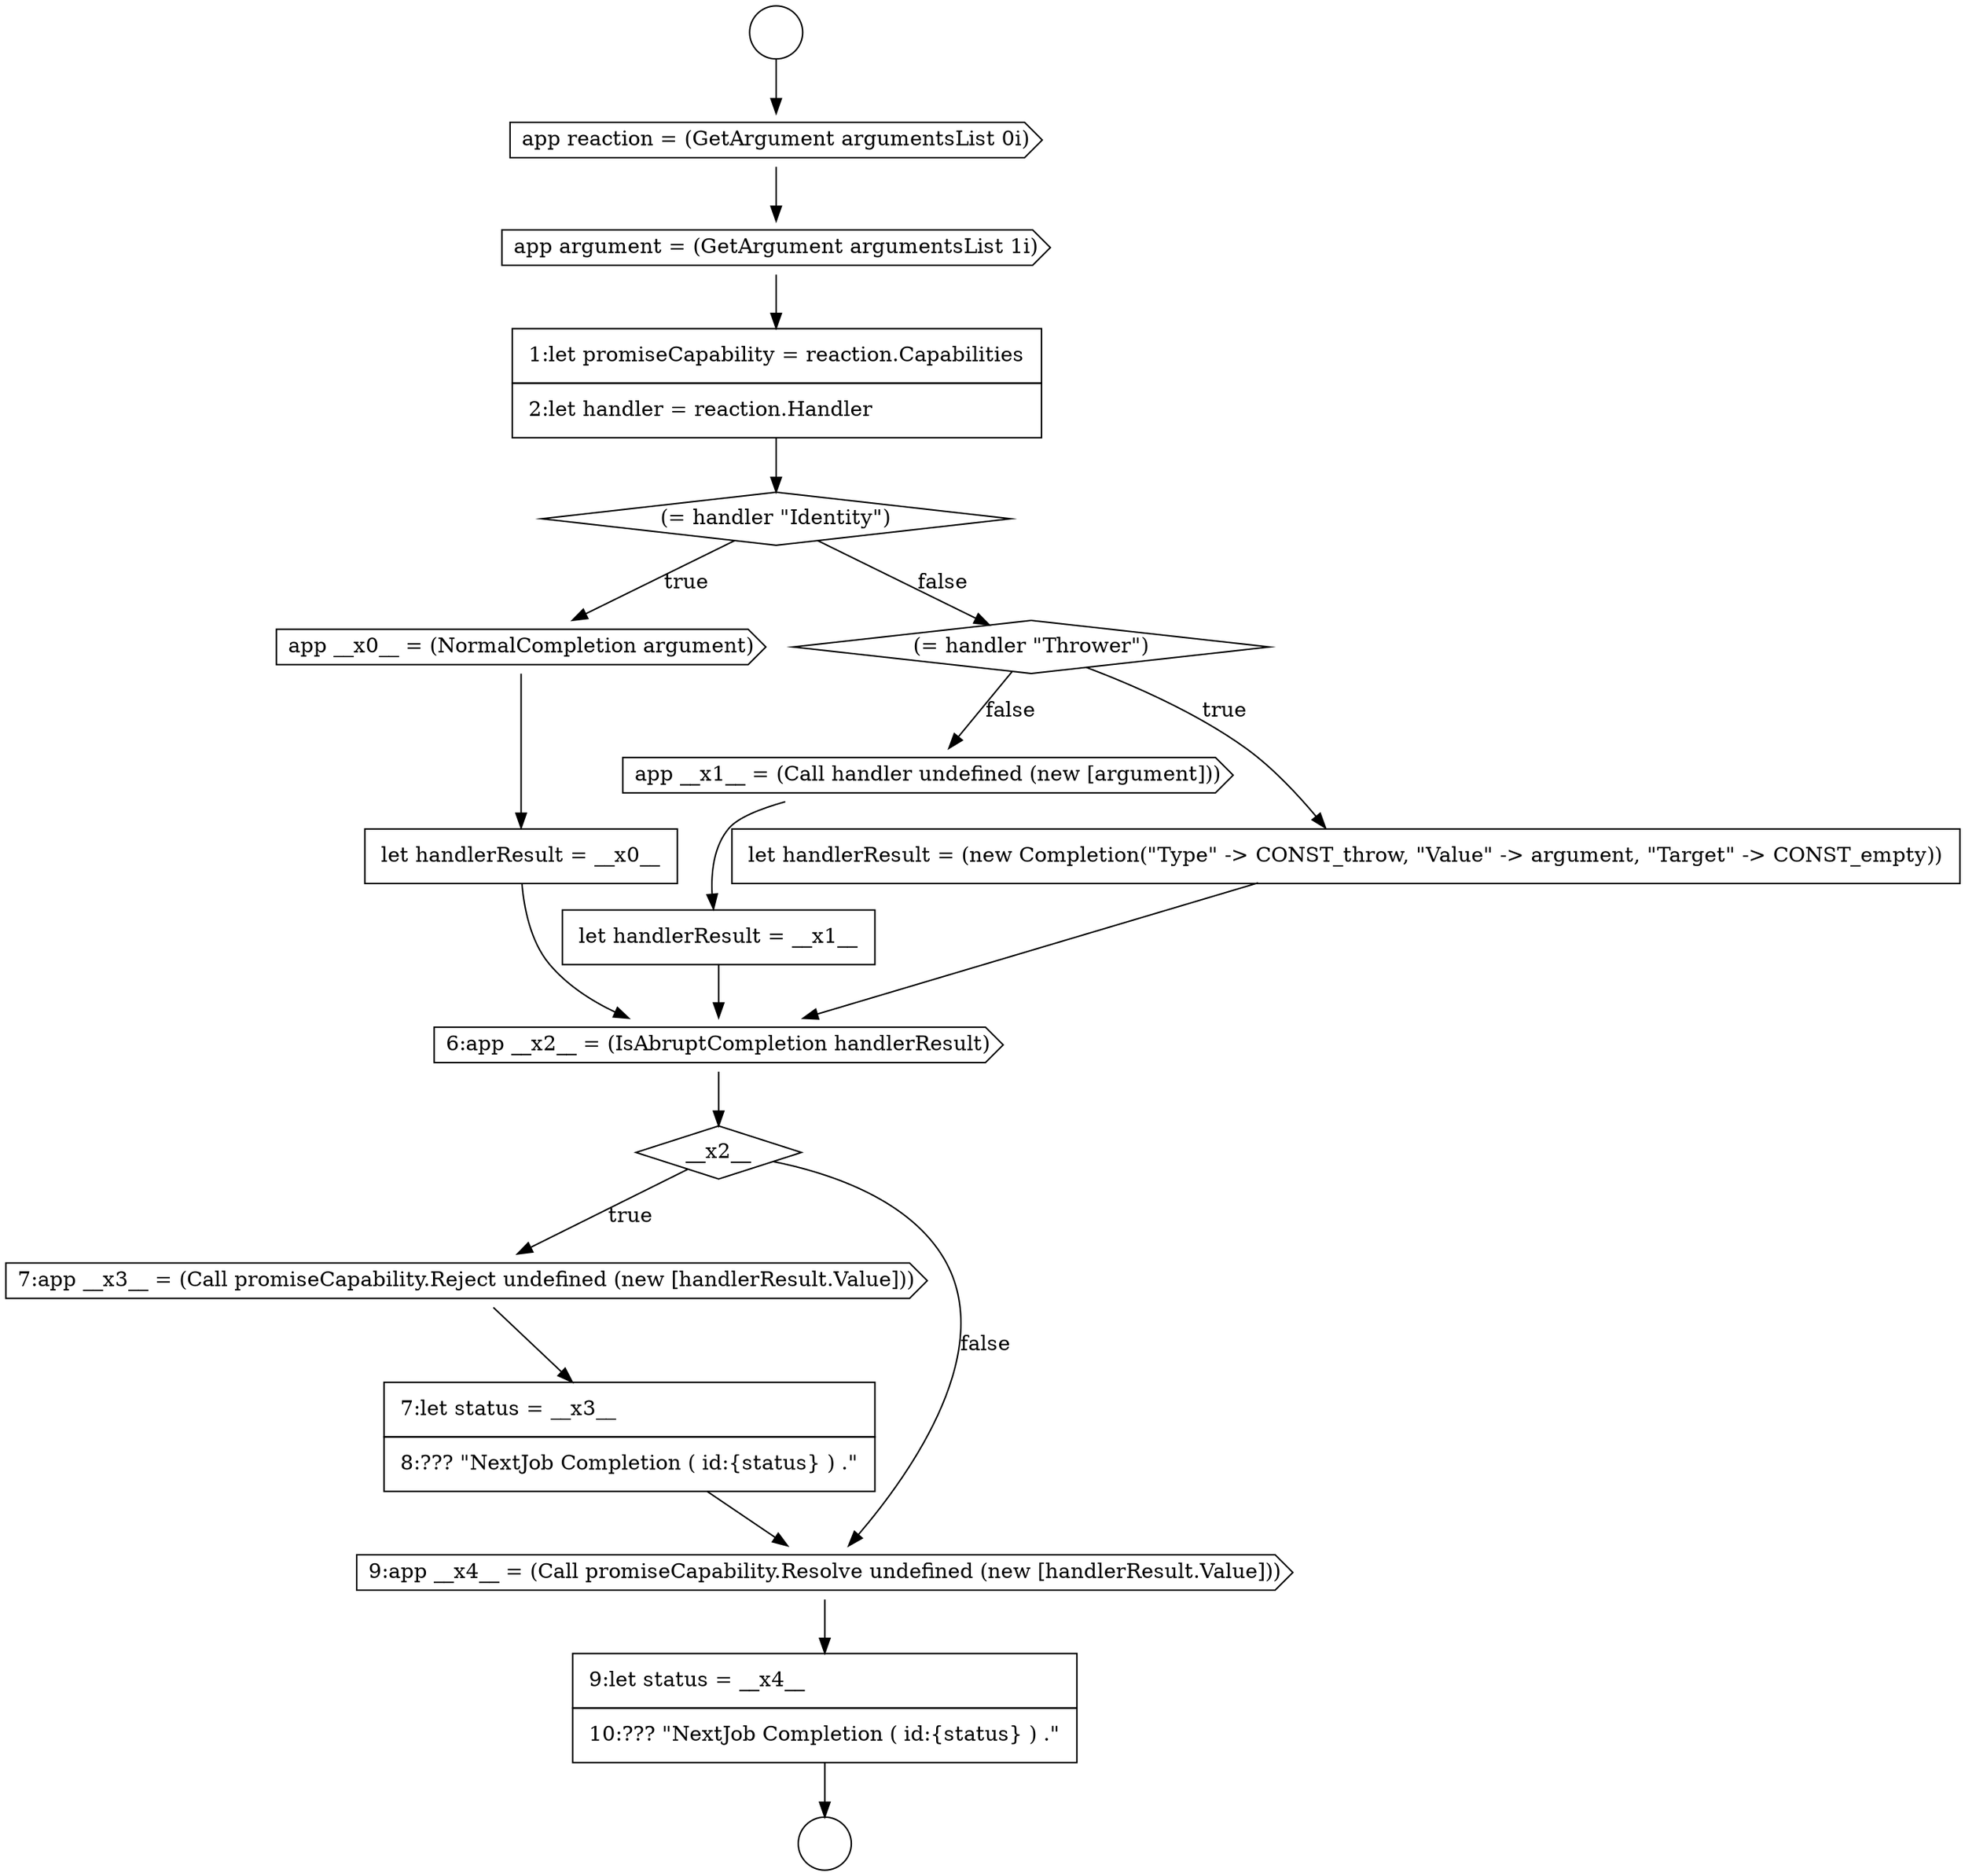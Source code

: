 digraph {
  node0 [shape=circle label=" " color="black" fillcolor="white" style=filled]
  node5 [shape=diamond, label=<<font color="black">(= handler &quot;Identity&quot;)</font>> color="black" fillcolor="white" style=filled]
  node10 [shape=cds, label=<<font color="black">app __x1__ = (Call handler undefined (new [argument]))</font>> color="black" fillcolor="white" style=filled]
  node14 [shape=cds, label=<<font color="black">7:app __x3__ = (Call promiseCapability.Reject undefined (new [handlerResult.Value]))</font>> color="black" fillcolor="white" style=filled]
  node1 [shape=circle label=" " color="black" fillcolor="white" style=filled]
  node6 [shape=cds, label=<<font color="black">app __x0__ = (NormalCompletion argument)</font>> color="black" fillcolor="white" style=filled]
  node9 [shape=none, margin=0, label=<<font color="black">
    <table border="0" cellborder="1" cellspacing="0" cellpadding="10">
      <tr><td align="left">let handlerResult = (new Completion(&quot;Type&quot; -&gt; CONST_throw, &quot;Value&quot; -&gt; argument, &quot;Target&quot; -&gt; CONST_empty))</td></tr>
    </table>
  </font>> color="black" fillcolor="white" style=filled]
  node13 [shape=diamond, label=<<font color="black">__x2__</font>> color="black" fillcolor="white" style=filled]
  node2 [shape=cds, label=<<font color="black">app reaction = (GetArgument argumentsList 0i)</font>> color="black" fillcolor="white" style=filled]
  node17 [shape=none, margin=0, label=<<font color="black">
    <table border="0" cellborder="1" cellspacing="0" cellpadding="10">
      <tr><td align="left">9:let status = __x4__</td></tr>
      <tr><td align="left">10:??? &quot;NextJob Completion ( id:{status} ) .&quot;</td></tr>
    </table>
  </font>> color="black" fillcolor="white" style=filled]
  node12 [shape=cds, label=<<font color="black">6:app __x2__ = (IsAbruptCompletion handlerResult)</font>> color="black" fillcolor="white" style=filled]
  node7 [shape=none, margin=0, label=<<font color="black">
    <table border="0" cellborder="1" cellspacing="0" cellpadding="10">
      <tr><td align="left">let handlerResult = __x0__</td></tr>
    </table>
  </font>> color="black" fillcolor="white" style=filled]
  node3 [shape=cds, label=<<font color="black">app argument = (GetArgument argumentsList 1i)</font>> color="black" fillcolor="white" style=filled]
  node16 [shape=cds, label=<<font color="black">9:app __x4__ = (Call promiseCapability.Resolve undefined (new [handlerResult.Value]))</font>> color="black" fillcolor="white" style=filled]
  node11 [shape=none, margin=0, label=<<font color="black">
    <table border="0" cellborder="1" cellspacing="0" cellpadding="10">
      <tr><td align="left">let handlerResult = __x1__</td></tr>
    </table>
  </font>> color="black" fillcolor="white" style=filled]
  node8 [shape=diamond, label=<<font color="black">(= handler &quot;Thrower&quot;)</font>> color="black" fillcolor="white" style=filled]
  node4 [shape=none, margin=0, label=<<font color="black">
    <table border="0" cellborder="1" cellspacing="0" cellpadding="10">
      <tr><td align="left">1:let promiseCapability = reaction.Capabilities</td></tr>
      <tr><td align="left">2:let handler = reaction.Handler</td></tr>
    </table>
  </font>> color="black" fillcolor="white" style=filled]
  node15 [shape=none, margin=0, label=<<font color="black">
    <table border="0" cellborder="1" cellspacing="0" cellpadding="10">
      <tr><td align="left">7:let status = __x3__</td></tr>
      <tr><td align="left">8:??? &quot;NextJob Completion ( id:{status} ) .&quot;</td></tr>
    </table>
  </font>> color="black" fillcolor="white" style=filled]
  node3 -> node4 [ color="black"]
  node17 -> node1 [ color="black"]
  node12 -> node13 [ color="black"]
  node14 -> node15 [ color="black"]
  node10 -> node11 [ color="black"]
  node4 -> node5 [ color="black"]
  node8 -> node9 [label=<<font color="black">true</font>> color="black"]
  node8 -> node10 [label=<<font color="black">false</font>> color="black"]
  node2 -> node3 [ color="black"]
  node15 -> node16 [ color="black"]
  node11 -> node12 [ color="black"]
  node9 -> node12 [ color="black"]
  node7 -> node12 [ color="black"]
  node0 -> node2 [ color="black"]
  node13 -> node14 [label=<<font color="black">true</font>> color="black"]
  node13 -> node16 [label=<<font color="black">false</font>> color="black"]
  node6 -> node7 [ color="black"]
  node5 -> node6 [label=<<font color="black">true</font>> color="black"]
  node5 -> node8 [label=<<font color="black">false</font>> color="black"]
  node16 -> node17 [ color="black"]
}
